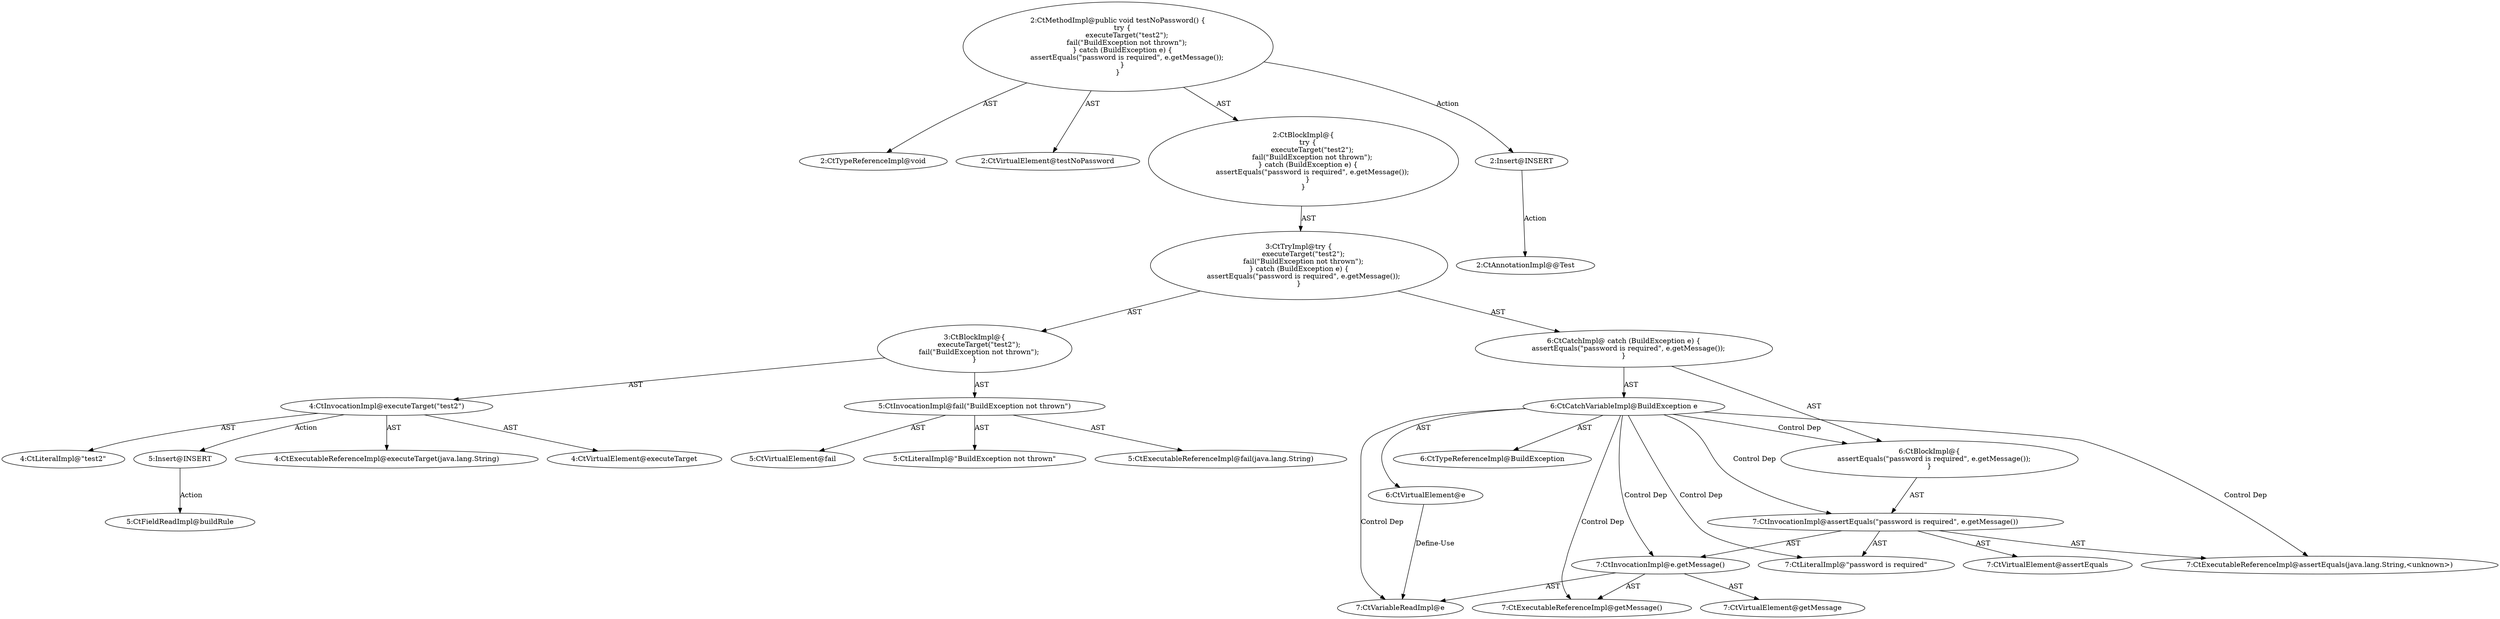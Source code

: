 digraph "testNoPassword#?" {
0 [label="2:CtTypeReferenceImpl@void" shape=ellipse]
1 [label="2:CtVirtualElement@testNoPassword" shape=ellipse]
2 [label="4:CtExecutableReferenceImpl@executeTarget(java.lang.String)" shape=ellipse]
3 [label="4:CtVirtualElement@executeTarget" shape=ellipse]
4 [label="4:CtLiteralImpl@\"test2\"" shape=ellipse]
5 [label="4:CtInvocationImpl@executeTarget(\"test2\")" shape=ellipse]
6 [label="5:CtExecutableReferenceImpl@fail(java.lang.String)" shape=ellipse]
7 [label="5:CtVirtualElement@fail" shape=ellipse]
8 [label="5:CtLiteralImpl@\"BuildException not thrown\"" shape=ellipse]
9 [label="5:CtInvocationImpl@fail(\"BuildException not thrown\")" shape=ellipse]
10 [label="3:CtBlockImpl@\{
    executeTarget(\"test2\");
    fail(\"BuildException not thrown\");
\}" shape=ellipse]
11 [label="6:CtVirtualElement@e" shape=ellipse]
12 [label="6:CtTypeReferenceImpl@BuildException" shape=ellipse]
13 [label="6:CtCatchVariableImpl@BuildException e" shape=ellipse]
14 [label="7:CtExecutableReferenceImpl@assertEquals(java.lang.String,<unknown>)" shape=ellipse]
15 [label="7:CtVirtualElement@assertEquals" shape=ellipse]
16 [label="7:CtLiteralImpl@\"password is required\"" shape=ellipse]
17 [label="7:CtExecutableReferenceImpl@getMessage()" shape=ellipse]
18 [label="7:CtVirtualElement@getMessage" shape=ellipse]
19 [label="7:CtVariableReadImpl@e" shape=ellipse]
20 [label="7:CtInvocationImpl@e.getMessage()" shape=ellipse]
21 [label="7:CtInvocationImpl@assertEquals(\"password is required\", e.getMessage())" shape=ellipse]
22 [label="6:CtBlockImpl@\{
    assertEquals(\"password is required\", e.getMessage());
\}" shape=ellipse]
23 [label="6:CtCatchImpl@ catch (BuildException e) \{
    assertEquals(\"password is required\", e.getMessage());
\}" shape=ellipse]
24 [label="3:CtTryImpl@try \{
    executeTarget(\"test2\");
    fail(\"BuildException not thrown\");
\} catch (BuildException e) \{
    assertEquals(\"password is required\", e.getMessage());
\}" shape=ellipse]
25 [label="2:CtBlockImpl@\{
    try \{
        executeTarget(\"test2\");
        fail(\"BuildException not thrown\");
    \} catch (BuildException e) \{
        assertEquals(\"password is required\", e.getMessage());
    \}
\}" shape=ellipse]
26 [label="2:CtMethodImpl@public void testNoPassword() \{
    try \{
        executeTarget(\"test2\");
        fail(\"BuildException not thrown\");
    \} catch (BuildException e) \{
        assertEquals(\"password is required\", e.getMessage());
    \}
\}" shape=ellipse]
27 [label="2:Insert@INSERT" shape=ellipse]
28 [label="2:CtAnnotationImpl@@Test" shape=ellipse]
29 [label="5:Insert@INSERT" shape=ellipse]
30 [label="5:CtFieldReadImpl@buildRule" shape=ellipse]
5 -> 3 [label="AST"];
5 -> 2 [label="AST"];
5 -> 4 [label="AST"];
5 -> 29 [label="Action"];
9 -> 7 [label="AST"];
9 -> 6 [label="AST"];
9 -> 8 [label="AST"];
10 -> 5 [label="AST"];
10 -> 9 [label="AST"];
11 -> 19 [label="Define-Use"];
13 -> 11 [label="AST"];
13 -> 12 [label="AST"];
13 -> 22 [label="Control Dep"];
13 -> 21 [label="Control Dep"];
13 -> 14 [label="Control Dep"];
13 -> 16 [label="Control Dep"];
13 -> 20 [label="Control Dep"];
13 -> 17 [label="Control Dep"];
13 -> 19 [label="Control Dep"];
20 -> 18 [label="AST"];
20 -> 19 [label="AST"];
20 -> 17 [label="AST"];
21 -> 15 [label="AST"];
21 -> 14 [label="AST"];
21 -> 16 [label="AST"];
21 -> 20 [label="AST"];
22 -> 21 [label="AST"];
23 -> 13 [label="AST"];
23 -> 22 [label="AST"];
24 -> 10 [label="AST"];
24 -> 23 [label="AST"];
25 -> 24 [label="AST"];
26 -> 1 [label="AST"];
26 -> 0 [label="AST"];
26 -> 25 [label="AST"];
26 -> 27 [label="Action"];
27 -> 28 [label="Action"];
29 -> 30 [label="Action"];
}